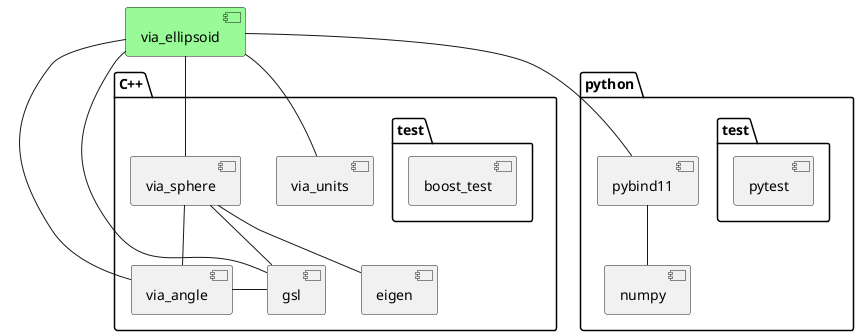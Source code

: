 @startuml

'Copyright (c) 2024 Via Technology Ltd. All Rights Reserved.

' title Ellipsoid dependencies

set namespaceSeparator ::
    component via_ellipsoid #palegreen
    package C++ {
        component eigen
        component via_angle
        component via_sphere
        component via_units
        component gsl
        package test {
            component boost_test
        } 
    }
    package python {
        component pybind11
        component numpy
        package test {
            component pytest
        }
        pybind11 -- numpy
    }
    
    via_ellipsoid -- via_sphere
    via_ellipsoid -- via_angle
    via_ellipsoid -- via_units
    via_ellipsoid -- pybind11
    via_ellipsoid - gsl
    via_sphere --  via_angle
    via_sphere -- eigen
    via_sphere -- gsl
    via_angle - gsl

@enduml
